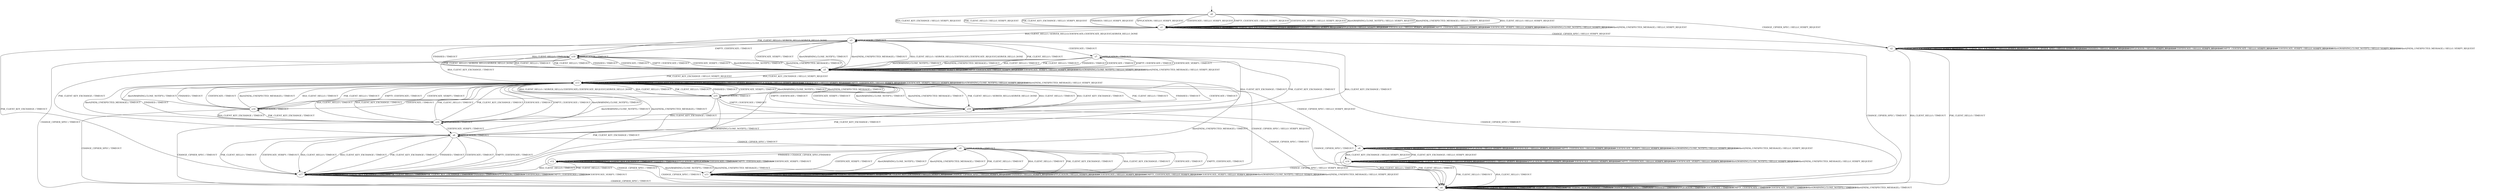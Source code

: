 digraph h5 {
s0 [label="s0"];
s1 [label="s1"];
s2 [label="s2"];
s3 [label="s3"];
s4 [label="s4"];
s18 [label="s18"];
s5 [label="s5"];
s6 [label="s6"];
s7 [label="s7"];
s17 [label="s17"];
s8 [label="s8"];
s9 [label="s9"];
s10 [label="s10"];
s13 [label="s13"];
s11 [label="s11"];
s12 [label="s12"];
s14 [label="s14"];
s15 [label="s15"];
s19 [label="s19"];
s16 [label="s16"];
s0 -> s1 [label="RSA_CLIENT_HELLO / HELLO_VERIFY_REQUEST"];
s0 -> s1 [label="RSA_CLIENT_KEY_EXCHANGE / HELLO_VERIFY_REQUEST"];
s0 -> s1 [label="PSK_CLIENT_HELLO / HELLO_VERIFY_REQUEST"];
s0 -> s1 [label="PSK_CLIENT_KEY_EXCHANGE / HELLO_VERIFY_REQUEST"];
s0 -> s2 [label="CHANGE_CIPHER_SPEC / HELLO_VERIFY_REQUEST"];
s0 -> s1 [label="FINISHED / HELLO_VERIFY_REQUEST"];
s0 -> s1 [label="APPLICATION / HELLO_VERIFY_REQUEST"];
s0 -> s1 [label="CERTIFICATE / HELLO_VERIFY_REQUEST"];
s0 -> s1 [label="EMPTY_CERTIFICATE / HELLO_VERIFY_REQUEST"];
s0 -> s1 [label="CERTIFICATE_VERIFY / HELLO_VERIFY_REQUEST"];
s0 -> s1 [label="Alert(WARNING,CLOSE_NOTIFY) / HELLO_VERIFY_REQUEST"];
s0 -> s1 [label="Alert(FATAL,UNEXPECTED_MESSAGE) / HELLO_VERIFY_REQUEST"];
s1 -> s3 [label="RSA_CLIENT_HELLO / SERVER_HELLO,CERTIFICATE,CERTIFICATE_REQUEST,SERVER_HELLO_DONE"];
s1 -> s1 [label="RSA_CLIENT_KEY_EXCHANGE / HELLO_VERIFY_REQUEST"];
s1 -> s18 [label="PSK_CLIENT_HELLO / SERVER_HELLO,SERVER_HELLO_DONE"];
s1 -> s1 [label="PSK_CLIENT_KEY_EXCHANGE / HELLO_VERIFY_REQUEST"];
s1 -> s2 [label="CHANGE_CIPHER_SPEC / HELLO_VERIFY_REQUEST"];
s1 -> s1 [label="FINISHED / HELLO_VERIFY_REQUEST"];
s1 -> s1 [label="APPLICATION / HELLO_VERIFY_REQUEST"];
s1 -> s1 [label="CERTIFICATE / HELLO_VERIFY_REQUEST"];
s1 -> s1 [label="EMPTY_CERTIFICATE / HELLO_VERIFY_REQUEST"];
s1 -> s1 [label="CERTIFICATE_VERIFY / HELLO_VERIFY_REQUEST"];
s1 -> s1 [label="Alert(WARNING,CLOSE_NOTIFY) / HELLO_VERIFY_REQUEST"];
s1 -> s1 [label="Alert(FATAL,UNEXPECTED_MESSAGE) / HELLO_VERIFY_REQUEST"];
s2 -> s4 [label="RSA_CLIENT_HELLO / TIMEOUT"];
s2 -> s2 [label="RSA_CLIENT_KEY_EXCHANGE / HELLO_VERIFY_REQUEST"];
s2 -> s4 [label="PSK_CLIENT_HELLO / TIMEOUT"];
s2 -> s2 [label="PSK_CLIENT_KEY_EXCHANGE / HELLO_VERIFY_REQUEST"];
s2 -> s2 [label="CHANGE_CIPHER_SPEC / HELLO_VERIFY_REQUEST"];
s2 -> s2 [label="FINISHED / HELLO_VERIFY_REQUEST"];
s2 -> s2 [label="APPLICATION / HELLO_VERIFY_REQUEST"];
s2 -> s2 [label="CERTIFICATE / HELLO_VERIFY_REQUEST"];
s2 -> s2 [label="EMPTY_CERTIFICATE / HELLO_VERIFY_REQUEST"];
s2 -> s2 [label="CERTIFICATE_VERIFY / HELLO_VERIFY_REQUEST"];
s2 -> s2 [label="Alert(WARNING,CLOSE_NOTIFY) / HELLO_VERIFY_REQUEST"];
s2 -> s2 [label="Alert(FATAL,UNEXPECTED_MESSAGE) / HELLO_VERIFY_REQUEST"];
s3 -> s5 [label="RSA_CLIENT_HELLO / TIMEOUT"];
s3 -> s6 [label="RSA_CLIENT_KEY_EXCHANGE / TIMEOUT"];
s3 -> s5 [label="PSK_CLIENT_HELLO / TIMEOUT"];
s3 -> s17 [label="PSK_CLIENT_KEY_EXCHANGE / TIMEOUT"];
s3 -> s4 [label="CHANGE_CIPHER_SPEC / TIMEOUT"];
s3 -> s5 [label="FINISHED / TIMEOUT"];
s3 -> s3 [label="APPLICATION / TIMEOUT"];
s3 -> s7 [label="CERTIFICATE / TIMEOUT"];
s3 -> s18 [label="EMPTY_CERTIFICATE / TIMEOUT"];
s3 -> s5 [label="CERTIFICATE_VERIFY / TIMEOUT"];
s3 -> s5 [label="Alert(WARNING,CLOSE_NOTIFY) / TIMEOUT"];
s3 -> s5 [label="Alert(FATAL,UNEXPECTED_MESSAGE) / TIMEOUT"];
s4 -> s4 [label="RSA_CLIENT_HELLO / TIMEOUT"];
s4 -> s4 [label="RSA_CLIENT_KEY_EXCHANGE / TIMEOUT"];
s4 -> s4 [label="PSK_CLIENT_HELLO / TIMEOUT"];
s4 -> s4 [label="PSK_CLIENT_KEY_EXCHANGE / TIMEOUT"];
s4 -> s4 [label="CHANGE_CIPHER_SPEC / TIMEOUT"];
s4 -> s4 [label="FINISHED / TIMEOUT"];
s4 -> s4 [label="APPLICATION / TIMEOUT"];
s4 -> s4 [label="CERTIFICATE / TIMEOUT"];
s4 -> s4 [label="EMPTY_CERTIFICATE / TIMEOUT"];
s4 -> s4 [label="CERTIFICATE_VERIFY / TIMEOUT"];
s4 -> s4 [label="Alert(WARNING,CLOSE_NOTIFY) / TIMEOUT"];
s4 -> s4 [label="Alert(FATAL,UNEXPECTED_MESSAGE) / TIMEOUT"];
s18 -> s5 [label="RSA_CLIENT_HELLO / TIMEOUT"];
s18 -> s13 [label="RSA_CLIENT_KEY_EXCHANGE / TIMEOUT"];
s18 -> s5 [label="PSK_CLIENT_HELLO / TIMEOUT"];
s18 -> s6 [label="PSK_CLIENT_KEY_EXCHANGE / TIMEOUT"];
s18 -> s4 [label="CHANGE_CIPHER_SPEC / TIMEOUT"];
s18 -> s5 [label="FINISHED / TIMEOUT"];
s18 -> s18 [label="APPLICATION / TIMEOUT"];
s18 -> s5 [label="CERTIFICATE / TIMEOUT"];
s18 -> s5 [label="EMPTY_CERTIFICATE / TIMEOUT"];
s18 -> s5 [label="CERTIFICATE_VERIFY / TIMEOUT"];
s18 -> s5 [label="Alert(WARNING,CLOSE_NOTIFY) / TIMEOUT"];
s18 -> s5 [label="Alert(FATAL,UNEXPECTED_MESSAGE) / TIMEOUT"];
s5 -> s3 [label="RSA_CLIENT_HELLO / SERVER_HELLO,CERTIFICATE,CERTIFICATE_REQUEST,SERVER_HELLO_DONE"];
s5 -> s13 [label="RSA_CLIENT_KEY_EXCHANGE / HELLO_VERIFY_REQUEST"];
s5 -> s18 [label="PSK_CLIENT_HELLO / SERVER_HELLO,SERVER_HELLO_DONE"];
s5 -> s13 [label="PSK_CLIENT_KEY_EXCHANGE / HELLO_VERIFY_REQUEST"];
s5 -> s8 [label="CHANGE_CIPHER_SPEC / HELLO_VERIFY_REQUEST"];
s5 -> s5 [label="FINISHED / HELLO_VERIFY_REQUEST"];
s5 -> s5 [label="APPLICATION / HELLO_VERIFY_REQUEST"];
s5 -> s5 [label="CERTIFICATE / HELLO_VERIFY_REQUEST"];
s5 -> s5 [label="EMPTY_CERTIFICATE / HELLO_VERIFY_REQUEST"];
s5 -> s5 [label="CERTIFICATE_VERIFY / HELLO_VERIFY_REQUEST"];
s5 -> s5 [label="Alert(WARNING,CLOSE_NOTIFY) / HELLO_VERIFY_REQUEST"];
s5 -> s5 [label="Alert(FATAL,UNEXPECTED_MESSAGE) / HELLO_VERIFY_REQUEST"];
s6 -> s17 [label="RSA_CLIENT_HELLO / TIMEOUT"];
s6 -> s17 [label="RSA_CLIENT_KEY_EXCHANGE / TIMEOUT"];
s6 -> s17 [label="PSK_CLIENT_HELLO / TIMEOUT"];
s6 -> s17 [label="PSK_CLIENT_KEY_EXCHANGE / TIMEOUT"];
s6 -> s9 [label="CHANGE_CIPHER_SPEC / TIMEOUT"];
s6 -> s17 [label="FINISHED / TIMEOUT"];
s6 -> s6 [label="APPLICATION / TIMEOUT"];
s6 -> s17 [label="CERTIFICATE / TIMEOUT"];
s6 -> s17 [label="EMPTY_CERTIFICATE / TIMEOUT"];
s6 -> s17 [label="CERTIFICATE_VERIFY / TIMEOUT"];
s6 -> s13 [label="Alert(WARNING,CLOSE_NOTIFY) / TIMEOUT"];
s6 -> s13 [label="Alert(FATAL,UNEXPECTED_MESSAGE) / TIMEOUT"];
s7 -> s5 [label="RSA_CLIENT_HELLO / TIMEOUT"];
s7 -> s10 [label="RSA_CLIENT_KEY_EXCHANGE / TIMEOUT"];
s7 -> s5 [label="PSK_CLIENT_HELLO / TIMEOUT"];
s7 -> s10 [label="PSK_CLIENT_KEY_EXCHANGE / TIMEOUT"];
s7 -> s4 [label="CHANGE_CIPHER_SPEC / TIMEOUT"];
s7 -> s5 [label="FINISHED / TIMEOUT"];
s7 -> s7 [label="APPLICATION / TIMEOUT"];
s7 -> s5 [label="CERTIFICATE / TIMEOUT"];
s7 -> s5 [label="EMPTY_CERTIFICATE / TIMEOUT"];
s7 -> s5 [label="CERTIFICATE_VERIFY / TIMEOUT"];
s7 -> s5 [label="Alert(WARNING,CLOSE_NOTIFY) / TIMEOUT"];
s7 -> s5 [label="Alert(FATAL,UNEXPECTED_MESSAGE) / TIMEOUT"];
s17 -> s17 [label="RSA_CLIENT_HELLO / TIMEOUT"];
s17 -> s17 [label="RSA_CLIENT_KEY_EXCHANGE / TIMEOUT"];
s17 -> s17 [label="PSK_CLIENT_HELLO / TIMEOUT"];
s17 -> s17 [label="PSK_CLIENT_KEY_EXCHANGE / TIMEOUT"];
s17 -> s4 [label="CHANGE_CIPHER_SPEC / TIMEOUT"];
s17 -> s17 [label="FINISHED / TIMEOUT"];
s17 -> s17 [label="APPLICATION / TIMEOUT"];
s17 -> s17 [label="CERTIFICATE / TIMEOUT"];
s17 -> s17 [label="EMPTY_CERTIFICATE / TIMEOUT"];
s17 -> s17 [label="CERTIFICATE_VERIFY / TIMEOUT"];
s17 -> s13 [label="Alert(WARNING,CLOSE_NOTIFY) / TIMEOUT"];
s17 -> s13 [label="Alert(FATAL,UNEXPECTED_MESSAGE) / TIMEOUT"];
s8 -> s4 [label="RSA_CLIENT_HELLO / TIMEOUT"];
s8 -> s14 [label="RSA_CLIENT_KEY_EXCHANGE / HELLO_VERIFY_REQUEST"];
s8 -> s4 [label="PSK_CLIENT_HELLO / TIMEOUT"];
s8 -> s14 [label="PSK_CLIENT_KEY_EXCHANGE / HELLO_VERIFY_REQUEST"];
s8 -> s8 [label="CHANGE_CIPHER_SPEC / HELLO_VERIFY_REQUEST"];
s8 -> s8 [label="FINISHED / HELLO_VERIFY_REQUEST"];
s8 -> s8 [label="APPLICATION / HELLO_VERIFY_REQUEST"];
s8 -> s8 [label="CERTIFICATE / HELLO_VERIFY_REQUEST"];
s8 -> s8 [label="EMPTY_CERTIFICATE / HELLO_VERIFY_REQUEST"];
s8 -> s8 [label="CERTIFICATE_VERIFY / HELLO_VERIFY_REQUEST"];
s8 -> s8 [label="Alert(WARNING,CLOSE_NOTIFY) / HELLO_VERIFY_REQUEST"];
s8 -> s8 [label="Alert(FATAL,UNEXPECTED_MESSAGE) / HELLO_VERIFY_REQUEST"];
s9 -> s11 [label="RSA_CLIENT_HELLO / TIMEOUT"];
s9 -> s11 [label="RSA_CLIENT_KEY_EXCHANGE / TIMEOUT"];
s9 -> s11 [label="PSK_CLIENT_HELLO / TIMEOUT"];
s9 -> s11 [label="PSK_CLIENT_KEY_EXCHANGE / TIMEOUT"];
s9 -> s4 [label="CHANGE_CIPHER_SPEC / TIMEOUT"];
s9 -> s12 [label="FINISHED / CHANGE_CIPHER_SPEC,FINISHED"];
s9 -> s9 [label="APPLICATION / TIMEOUT"];
s9 -> s11 [label="CERTIFICATE / TIMEOUT"];
s9 -> s11 [label="EMPTY_CERTIFICATE / TIMEOUT"];
s9 -> s11 [label="CERTIFICATE_VERIFY / TIMEOUT"];
s9 -> s11 [label="Alert(WARNING,CLOSE_NOTIFY) / TIMEOUT"];
s9 -> s11 [label="Alert(FATAL,UNEXPECTED_MESSAGE) / TIMEOUT"];
s10 -> s13 [label="RSA_CLIENT_HELLO / TIMEOUT"];
s10 -> s13 [label="RSA_CLIENT_KEY_EXCHANGE / TIMEOUT"];
s10 -> s13 [label="PSK_CLIENT_HELLO / TIMEOUT"];
s10 -> s13 [label="PSK_CLIENT_KEY_EXCHANGE / TIMEOUT"];
s10 -> s4 [label="CHANGE_CIPHER_SPEC / TIMEOUT"];
s10 -> s13 [label="FINISHED / TIMEOUT"];
s10 -> s10 [label="APPLICATION / TIMEOUT"];
s10 -> s13 [label="CERTIFICATE / TIMEOUT"];
s10 -> s13 [label="EMPTY_CERTIFICATE / TIMEOUT"];
s10 -> s6 [label="CERTIFICATE_VERIFY / TIMEOUT"];
s10 -> s13 [label="Alert(WARNING,CLOSE_NOTIFY) / TIMEOUT"];
s10 -> s13 [label="Alert(FATAL,UNEXPECTED_MESSAGE) / TIMEOUT"];
s13 -> s15 [label="RSA_CLIENT_HELLO / SERVER_HELLO,CERTIFICATE,CERTIFICATE_REQUEST,SERVER_HELLO_DONE"];
s13 -> s13 [label="RSA_CLIENT_KEY_EXCHANGE / HELLO_VERIFY_REQUEST"];
s13 -> s19 [label="PSK_CLIENT_HELLO / SERVER_HELLO,SERVER_HELLO_DONE"];
s13 -> s13 [label="PSK_CLIENT_KEY_EXCHANGE / HELLO_VERIFY_REQUEST"];
s13 -> s11 [label="CHANGE_CIPHER_SPEC / HELLO_VERIFY_REQUEST"];
s13 -> s13 [label="FINISHED / HELLO_VERIFY_REQUEST"];
s13 -> s13 [label="APPLICATION / HELLO_VERIFY_REQUEST"];
s13 -> s13 [label="CERTIFICATE / HELLO_VERIFY_REQUEST"];
s13 -> s13 [label="EMPTY_CERTIFICATE / HELLO_VERIFY_REQUEST"];
s13 -> s13 [label="CERTIFICATE_VERIFY / HELLO_VERIFY_REQUEST"];
s13 -> s13 [label="Alert(WARNING,CLOSE_NOTIFY) / HELLO_VERIFY_REQUEST"];
s13 -> s13 [label="Alert(FATAL,UNEXPECTED_MESSAGE) / HELLO_VERIFY_REQUEST"];
s11 -> s11 [label="RSA_CLIENT_HELLO / HELLO_VERIFY_REQUEST"];
s11 -> s11 [label="RSA_CLIENT_KEY_EXCHANGE / HELLO_VERIFY_REQUEST"];
s11 -> s11 [label="PSK_CLIENT_HELLO / HELLO_VERIFY_REQUEST"];
s11 -> s11 [label="PSK_CLIENT_KEY_EXCHANGE / HELLO_VERIFY_REQUEST"];
s11 -> s11 [label="CHANGE_CIPHER_SPEC / HELLO_VERIFY_REQUEST"];
s11 -> s11 [label="FINISHED / HELLO_VERIFY_REQUEST"];
s11 -> s11 [label="APPLICATION / HELLO_VERIFY_REQUEST"];
s11 -> s11 [label="CERTIFICATE / HELLO_VERIFY_REQUEST"];
s11 -> s11 [label="EMPTY_CERTIFICATE / HELLO_VERIFY_REQUEST"];
s11 -> s11 [label="CERTIFICATE_VERIFY / HELLO_VERIFY_REQUEST"];
s11 -> s11 [label="Alert(WARNING,CLOSE_NOTIFY) / HELLO_VERIFY_REQUEST"];
s11 -> s11 [label="Alert(FATAL,UNEXPECTED_MESSAGE) / HELLO_VERIFY_REQUEST"];
s12 -> s17 [label="RSA_CLIENT_HELLO / TIMEOUT"];
s12 -> s12 [label="RSA_CLIENT_KEY_EXCHANGE / TIMEOUT"];
s12 -> s17 [label="PSK_CLIENT_HELLO / TIMEOUT"];
s12 -> s12 [label="PSK_CLIENT_KEY_EXCHANGE / TIMEOUT"];
s12 -> s4 [label="CHANGE_CIPHER_SPEC / TIMEOUT"];
s12 -> s12 [label="FINISHED / TIMEOUT"];
s12 -> s12 [label="APPLICATION / APPLICATION"];
s12 -> s12 [label="CERTIFICATE / TIMEOUT"];
s12 -> s12 [label="EMPTY_CERTIFICATE / TIMEOUT"];
s12 -> s12 [label="CERTIFICATE_VERIFY / TIMEOUT"];
s12 -> s11 [label="Alert(WARNING,CLOSE_NOTIFY) / TIMEOUT"];
s12 -> s11 [label="Alert(FATAL,UNEXPECTED_MESSAGE) / TIMEOUT"];
s14 -> s4 [label="RSA_CLIENT_HELLO / TIMEOUT"];
s14 -> s14 [label="RSA_CLIENT_KEY_EXCHANGE / HELLO_VERIFY_REQUEST"];
s14 -> s4 [label="PSK_CLIENT_HELLO / TIMEOUT"];
s14 -> s14 [label="PSK_CLIENT_KEY_EXCHANGE / HELLO_VERIFY_REQUEST"];
s14 -> s11 [label="CHANGE_CIPHER_SPEC / HELLO_VERIFY_REQUEST"];
s14 -> s14 [label="FINISHED / HELLO_VERIFY_REQUEST"];
s14 -> s14 [label="APPLICATION / HELLO_VERIFY_REQUEST"];
s14 -> s14 [label="CERTIFICATE / HELLO_VERIFY_REQUEST"];
s14 -> s14 [label="EMPTY_CERTIFICATE / HELLO_VERIFY_REQUEST"];
s14 -> s14 [label="CERTIFICATE_VERIFY / HELLO_VERIFY_REQUEST"];
s14 -> s14 [label="Alert(WARNING,CLOSE_NOTIFY) / HELLO_VERIFY_REQUEST"];
s14 -> s14 [label="Alert(FATAL,UNEXPECTED_MESSAGE) / HELLO_VERIFY_REQUEST"];
s15 -> s13 [label="RSA_CLIENT_HELLO / TIMEOUT"];
s15 -> s6 [label="RSA_CLIENT_KEY_EXCHANGE / TIMEOUT"];
s15 -> s13 [label="PSK_CLIENT_HELLO / TIMEOUT"];
s15 -> s17 [label="PSK_CLIENT_KEY_EXCHANGE / TIMEOUT"];
s15 -> s4 [label="CHANGE_CIPHER_SPEC / TIMEOUT"];
s15 -> s13 [label="FINISHED / TIMEOUT"];
s15 -> s15 [label="APPLICATION / TIMEOUT"];
s15 -> s16 [label="CERTIFICATE / TIMEOUT"];
s15 -> s19 [label="EMPTY_CERTIFICATE / TIMEOUT"];
s15 -> s13 [label="CERTIFICATE_VERIFY / TIMEOUT"];
s15 -> s13 [label="Alert(WARNING,CLOSE_NOTIFY) / TIMEOUT"];
s15 -> s13 [label="Alert(FATAL,UNEXPECTED_MESSAGE) / TIMEOUT"];
s19 -> s13 [label="RSA_CLIENT_HELLO / TIMEOUT"];
s19 -> s13 [label="RSA_CLIENT_KEY_EXCHANGE / TIMEOUT"];
s19 -> s13 [label="PSK_CLIENT_HELLO / TIMEOUT"];
s19 -> s6 [label="PSK_CLIENT_KEY_EXCHANGE / TIMEOUT"];
s19 -> s4 [label="CHANGE_CIPHER_SPEC / TIMEOUT"];
s19 -> s13 [label="FINISHED / TIMEOUT"];
s19 -> s19 [label="APPLICATION / TIMEOUT"];
s19 -> s13 [label="CERTIFICATE / TIMEOUT"];
s19 -> s13 [label="EMPTY_CERTIFICATE / TIMEOUT"];
s19 -> s13 [label="CERTIFICATE_VERIFY / TIMEOUT"];
s19 -> s13 [label="Alert(WARNING,CLOSE_NOTIFY) / TIMEOUT"];
s19 -> s13 [label="Alert(FATAL,UNEXPECTED_MESSAGE) / TIMEOUT"];
s16 -> s13 [label="RSA_CLIENT_HELLO / TIMEOUT"];
s16 -> s10 [label="RSA_CLIENT_KEY_EXCHANGE / TIMEOUT"];
s16 -> s13 [label="PSK_CLIENT_HELLO / TIMEOUT"];
s16 -> s10 [label="PSK_CLIENT_KEY_EXCHANGE / TIMEOUT"];
s16 -> s4 [label="CHANGE_CIPHER_SPEC / TIMEOUT"];
s16 -> s13 [label="FINISHED / TIMEOUT"];
s16 -> s16 [label="APPLICATION / TIMEOUT"];
s16 -> s13 [label="CERTIFICATE / TIMEOUT"];
s16 -> s13 [label="EMPTY_CERTIFICATE / TIMEOUT"];
s16 -> s13 [label="CERTIFICATE_VERIFY / TIMEOUT"];
s16 -> s13 [label="Alert(WARNING,CLOSE_NOTIFY) / TIMEOUT"];
s16 -> s13 [label="Alert(FATAL,UNEXPECTED_MESSAGE) / TIMEOUT"];
__start0 [shape=none, label=""];
__start0 -> s0 [label=""];
}
